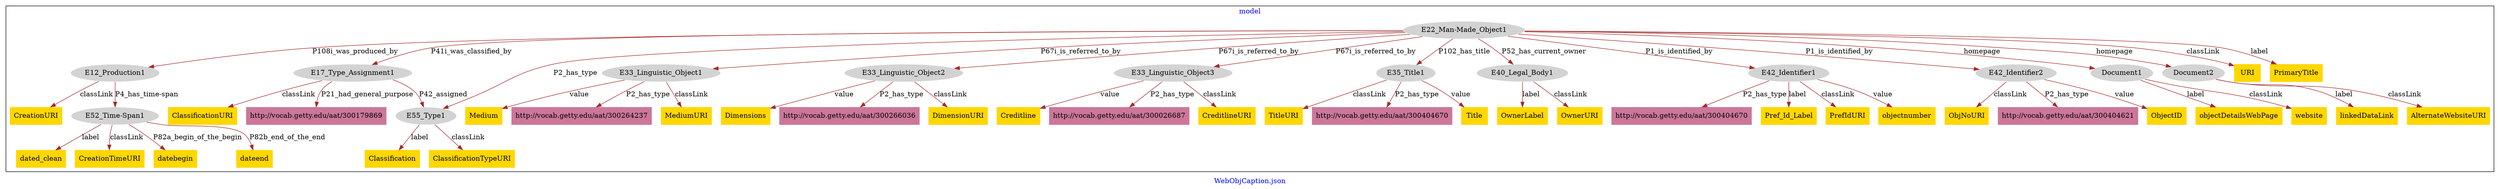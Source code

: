 digraph n0 {
fontcolor="blue"
remincross="true"
label="WebObjCaption.json"
subgraph cluster {
label="model"
n2[style="filled",color="white",fillcolor="lightgray",label="E12_Production1"];
n3[style="filled",color="white",fillcolor="lightgray",label="E52_Time-Span1"];
n4[style="filled",color="white",fillcolor="lightgray",label="E17_Type_Assignment1"];
n5[style="filled",color="white",fillcolor="lightgray",label="E55_Type1"];
n6[style="filled",color="white",fillcolor="lightgray",label="E22_Man-Made_Object1"];
n7[style="filled",color="white",fillcolor="lightgray",label="E33_Linguistic_Object1"];
n8[style="filled",color="white",fillcolor="lightgray",label="E33_Linguistic_Object2"];
n9[style="filled",color="white",fillcolor="lightgray",label="E33_Linguistic_Object3"];
n10[style="filled",color="white",fillcolor="lightgray",label="E35_Title1"];
n11[style="filled",color="white",fillcolor="lightgray",label="E40_Legal_Body1"];
n12[style="filled",color="white",fillcolor="lightgray",label="E42_Identifier1"];
n13[style="filled",color="white",fillcolor="lightgray",label="E42_Identifier2"];
n14[style="filled",color="white",fillcolor="lightgray",label="Document1"];
n15[style="filled",color="white",fillcolor="lightgray",label="Document2"];
n16[shape="plaintext",style="filled",fillcolor="gold",label="DimensionURI"];
n17[shape="plaintext",style="filled",fillcolor="gold",label="AlternateWebsiteURI"];
n18[shape="plaintext",style="filled",fillcolor="gold",label="CreationURI"];
n19[shape="plaintext",style="filled",fillcolor="gold",label="CreditlineURI"];
n20[shape="plaintext",style="filled",fillcolor="gold",label="Title"];
n21[shape="plaintext",style="filled",fillcolor="gold",label="datebegin"];
n22[shape="plaintext",style="filled",fillcolor="gold",label="Classification"];
n23[shape="plaintext",style="filled",fillcolor="gold",label="linkedDataLink"];
n24[shape="plaintext",style="filled",fillcolor="gold",label="Pref_Id_Label"];
n25[shape="plaintext",style="filled",fillcolor="gold",label="Creditline"];
n26[shape="plaintext",style="filled",fillcolor="gold",label="dateend"];
n27[shape="plaintext",style="filled",fillcolor="gold",label="Dimensions"];
n28[shape="plaintext",style="filled",fillcolor="gold",label="PrefIdURI"];
n29[shape="plaintext",style="filled",fillcolor="gold",label="dated_clean"];
n30[shape="plaintext",style="filled",fillcolor="gold",label="website"];
n31[shape="plaintext",style="filled",fillcolor="gold",label="OwnerURI"];
n32[shape="plaintext",style="filled",fillcolor="gold",label="ClassificationTypeURI"];
n33[shape="plaintext",style="filled",fillcolor="gold",label="URI"];
n34[shape="plaintext",style="filled",fillcolor="gold",label="MediumURI"];
n35[shape="plaintext",style="filled",fillcolor="gold",label="TitleURI"];
n36[shape="plaintext",style="filled",fillcolor="gold",label="PrimaryTitle"];
n37[shape="plaintext",style="filled",fillcolor="gold",label="OwnerLabel"];
n38[shape="plaintext",style="filled",fillcolor="gold",label="Medium"];
n39[shape="plaintext",style="filled",fillcolor="gold",label="objectDetailsWebPage"];
n40[shape="plaintext",style="filled",fillcolor="gold",label="CreationTimeURI"];
n41[shape="plaintext",style="filled",fillcolor="gold",label="objectnumber"];
n42[shape="plaintext",style="filled",fillcolor="gold",label="ObjectID"];
n43[shape="plaintext",style="filled",fillcolor="gold",label="ClassificationURI"];
n44[shape="plaintext",style="filled",fillcolor="gold",label="ObjNoURI"];
n45[shape="plaintext",style="filled",fillcolor="#CC7799",label="http://vocab.getty.edu/aat/300026687"];
n46[shape="plaintext",style="filled",fillcolor="#CC7799",label="http://vocab.getty.edu/aat/300404670"];
n47[shape="plaintext",style="filled",fillcolor="#CC7799",label="http://vocab.getty.edu/aat/300179869"];
n48[shape="plaintext",style="filled",fillcolor="#CC7799",label="http://vocab.getty.edu/aat/300264237"];
n49[shape="plaintext",style="filled",fillcolor="#CC7799",label="http://vocab.getty.edu/aat/300404670"];
n50[shape="plaintext",style="filled",fillcolor="#CC7799",label="http://vocab.getty.edu/aat/300266036"];
n51[shape="plaintext",style="filled",fillcolor="#CC7799",label="http://vocab.getty.edu/aat/300404621"];
}
n2 -> n3[color="brown",fontcolor="black",label="P4_has_time-span"]
n4 -> n5[color="brown",fontcolor="black",label="P42_assigned"]
n6 -> n2[color="brown",fontcolor="black",label="P108i_was_produced_by"]
n6 -> n4[color="brown",fontcolor="black",label="P41i_was_classified_by"]
n6 -> n7[color="brown",fontcolor="black",label="P67i_is_referred_to_by"]
n6 -> n8[color="brown",fontcolor="black",label="P67i_is_referred_to_by"]
n6 -> n9[color="brown",fontcolor="black",label="P67i_is_referred_to_by"]
n6 -> n10[color="brown",fontcolor="black",label="P102_has_title"]
n6 -> n11[color="brown",fontcolor="black",label="P52_has_current_owner"]
n6 -> n12[color="brown",fontcolor="black",label="P1_is_identified_by"]
n6 -> n13[color="brown",fontcolor="black",label="P1_is_identified_by"]
n6 -> n14[color="brown",fontcolor="black",label="homepage"]
n6 -> n15[color="brown",fontcolor="black",label="homepage"]
n8 -> n16[color="brown",fontcolor="black",label="classLink"]
n15 -> n17[color="brown",fontcolor="black",label="classLink"]
n2 -> n18[color="brown",fontcolor="black",label="classLink"]
n9 -> n19[color="brown",fontcolor="black",label="classLink"]
n10 -> n20[color="brown",fontcolor="black",label="value"]
n3 -> n21[color="brown",fontcolor="black",label="P82a_begin_of_the_begin"]
n5 -> n22[color="brown",fontcolor="black",label="label"]
n15 -> n23[color="brown",fontcolor="black",label="label"]
n12 -> n24[color="brown",fontcolor="black",label="label"]
n9 -> n25[color="brown",fontcolor="black",label="value"]
n3 -> n26[color="brown",fontcolor="black",label="P82b_end_of_the_end"]
n8 -> n27[color="brown",fontcolor="black",label="value"]
n12 -> n28[color="brown",fontcolor="black",label="classLink"]
n3 -> n29[color="brown",fontcolor="black",label="label"]
n14 -> n30[color="brown",fontcolor="black",label="classLink"]
n11 -> n31[color="brown",fontcolor="black",label="classLink"]
n5 -> n32[color="brown",fontcolor="black",label="classLink"]
n6 -> n33[color="brown",fontcolor="black",label="classLink"]
n7 -> n34[color="brown",fontcolor="black",label="classLink"]
n10 -> n35[color="brown",fontcolor="black",label="classLink"]
n6 -> n36[color="brown",fontcolor="black",label="label"]
n11 -> n37[color="brown",fontcolor="black",label="label"]
n7 -> n38[color="brown",fontcolor="black",label="value"]
n14 -> n39[color="brown",fontcolor="black",label="label"]
n3 -> n40[color="brown",fontcolor="black",label="classLink"]
n12 -> n41[color="brown",fontcolor="black",label="value"]
n13 -> n42[color="brown",fontcolor="black",label="value"]
n4 -> n43[color="brown",fontcolor="black",label="classLink"]
n13 -> n44[color="brown",fontcolor="black",label="classLink"]
n9 -> n45[color="brown",fontcolor="black",label="P2_has_type"]
n12 -> n46[color="brown",fontcolor="black",label="P2_has_type"]
n4 -> n47[color="brown",fontcolor="black",label="P21_had_general_purpose"]
n7 -> n48[color="brown",fontcolor="black",label="P2_has_type"]
n10 -> n49[color="brown",fontcolor="black",label="P2_has_type"]
n6 -> n5[color="brown",fontcolor="black",label="P2_has_type"]
n8 -> n50[color="brown",fontcolor="black",label="P2_has_type"]
n13 -> n51[color="brown",fontcolor="black",label="P2_has_type"]
}
